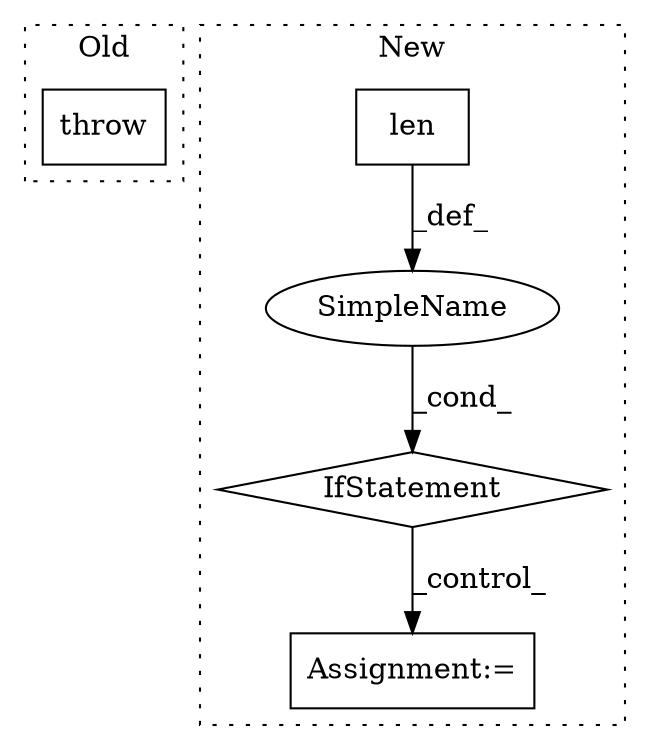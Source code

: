 digraph G {
subgraph cluster0 {
1 [label="throw" a="53" s="6658" l="6" shape="box"];
label = "Old";
style="dotted";
}
subgraph cluster1 {
2 [label="len" a="32" s="7881,7890" l="4,1" shape="box"];
3 [label="IfStatement" a="25" s="7877,7891" l="4,2" shape="diamond"];
4 [label="SimpleName" a="42" s="" l="" shape="ellipse"];
5 [label="Assignment:=" a="7" s="8008" l="1" shape="box"];
label = "New";
style="dotted";
}
2 -> 4 [label="_def_"];
3 -> 5 [label="_control_"];
4 -> 3 [label="_cond_"];
}